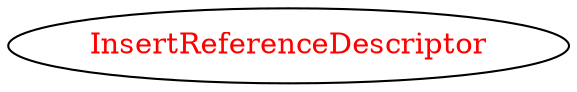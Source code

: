 digraph dependencyGraph {
 concentrate=true;
 ranksep="2.0";
 rankdir="LR"; 
 splines="ortho";
"InsertReferenceDescriptor" [fontcolor="red"];
}